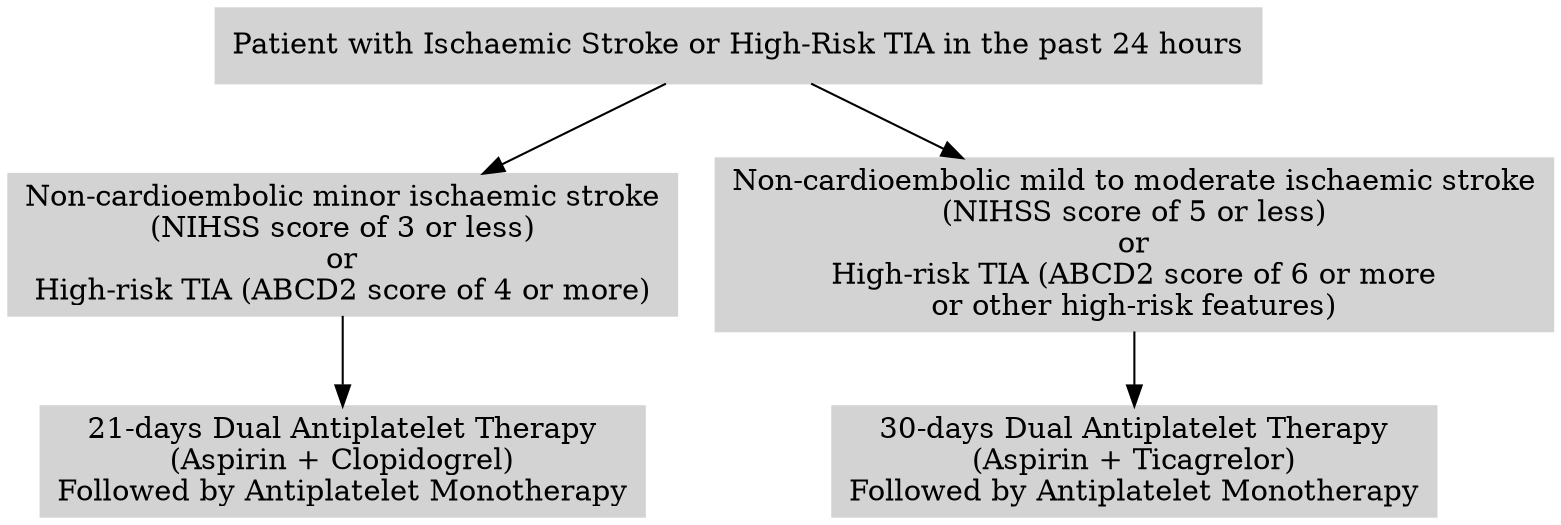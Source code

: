 digraph StrokeTreatmentFlowsheet {
    rankdir=TB;

    node [shape=box, style=filled, color=lightgrey];
    
    Start [label="Patient with Ischaemic Stroke or High-Risk TIA in the past 24 hours"];
    
    MinorStrokeOrModerateTIA [label="Non-cardioembolic minor ischaemic stroke\n(NIHSS score of 3 or less)\nor\nHigh-risk TIA (ABCD2 score of 4 or more)"];
    MildToModerateStrokeOrSevereTIA [label="Non-cardioembolic mild to moderate ischaemic stroke\n(NIHSS score of 5 or less)\nor\nHigh-risk TIA (ABCD2 score of 6 or more\nor other high-risk features)"];

    MinorTreatment [label="21-days Dual Antiplatelet Therapy\n(Aspirin + Clopidogrel)\nFollowed by Antiplatelet Monotherapy"];
    ModerateTreatment [label="30-days Dual Antiplatelet Therapy\n(Aspirin + Ticagrelor)\nFollowed by Antiplatelet Monotherapy"];

    Start -> MinorStrokeOrModerateTIA;
    Start -> MildToModerateStrokeOrSevereTIA;

    MinorStrokeOrModerateTIA -> MinorTreatment;
    MildToModerateStrokeOrSevereTIA -> ModerateTreatment;


}
